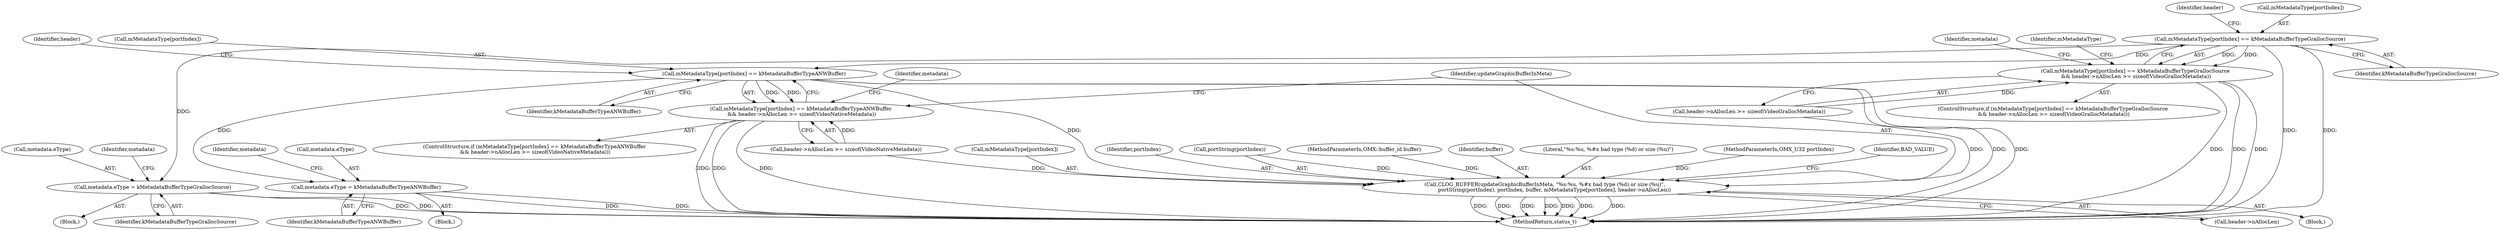 digraph "0_Android_b351eabb428c7ca85a34513c64601f437923d576_10@array" {
"1000136" [label="(Call,mMetadataType[portIndex] == kMetadataBufferTypeGrallocSource)"];
"1000135" [label="(Call,mMetadataType[portIndex] == kMetadataBufferTypeGrallocSource\n && header->nAllocLen >= sizeof(VideoGrallocMetadata))"];
"1000157" [label="(Call,metadata.eType = kMetadataBufferTypeGrallocSource)"];
"1000177" [label="(Call,mMetadataType[portIndex] == kMetadataBufferTypeANWBuffer)"];
"1000176" [label="(Call,mMetadataType[portIndex] == kMetadataBufferTypeANWBuffer\n && header->nAllocLen >= sizeof(VideoNativeMetadata))"];
"1000198" [label="(Call,metadata.eType = kMetadataBufferTypeANWBuffer)"];
"1000221" [label="(Call,CLOG_BUFFER(updateGraphicBufferInMeta, \"%s:%u, %#x bad type (%d) or size (%u)\",\n            portString(portIndex), portIndex, buffer, mMetadataType[portIndex], header->nAllocLen))"];
"1000135" [label="(Call,mMetadataType[portIndex] == kMetadataBufferTypeGrallocSource\n && header->nAllocLen >= sizeof(VideoGrallocMetadata))"];
"1000226" [label="(Identifier,portIndex)"];
"1000157" [label="(Call,metadata.eType = kMetadataBufferTypeGrallocSource)"];
"1000224" [label="(Call,portString(portIndex))"];
"1000198" [label="(Call,metadata.eType = kMetadataBufferTypeANWBuffer)"];
"1000150" [label="(Identifier,metadata)"];
"1000103" [label="(MethodParameterIn,OMX::buffer_id buffer)"];
"1000158" [label="(Call,metadata.eType)"];
"1000191" [label="(Identifier,metadata)"];
"1000161" [label="(Identifier,kMetadataBufferTypeGrallocSource)"];
"1000175" [label="(ControlStructure,if (mMetadataType[portIndex] == kMetadataBufferTypeANWBuffer\n && header->nAllocLen >= sizeof(VideoNativeMetadata)))"];
"1000177" [label="(Call,mMetadataType[portIndex] == kMetadataBufferTypeANWBuffer)"];
"1000176" [label="(Call,mMetadataType[portIndex] == kMetadataBufferTypeANWBuffer\n && header->nAllocLen >= sizeof(VideoNativeMetadata))"];
"1000199" [label="(Call,metadata.eType)"];
"1000179" [label="(Identifier,mMetadataType)"];
"1000136" [label="(Call,mMetadataType[portIndex] == kMetadataBufferTypeGrallocSource)"];
"1000143" [label="(Identifier,header)"];
"1000140" [label="(Identifier,kMetadataBufferTypeGrallocSource)"];
"1000188" [label="(Block,)"];
"1000181" [label="(Identifier,kMetadataBufferTypeANWBuffer)"];
"1000205" [label="(Identifier,metadata)"];
"1000134" [label="(ControlStructure,if (mMetadataType[portIndex] == kMetadataBufferTypeGrallocSource\n && header->nAllocLen >= sizeof(VideoGrallocMetadata)))"];
"1000164" [label="(Identifier,metadata)"];
"1000184" [label="(Identifier,header)"];
"1000178" [label="(Call,mMetadataType[portIndex])"];
"1000182" [label="(Call,header->nAllocLen >= sizeof(VideoNativeMetadata))"];
"1000222" [label="(Identifier,updateGraphicBufferInMeta)"];
"1000141" [label="(Call,header->nAllocLen >= sizeof(VideoGrallocMetadata))"];
"1000220" [label="(Block,)"];
"1000227" [label="(Identifier,buffer)"];
"1000147" [label="(Block,)"];
"1000223" [label="(Literal,\"%s:%u, %#x bad type (%d) or size (%u)\")"];
"1000101" [label="(MethodParameterIn,OMX_U32 portIndex)"];
"1000253" [label="(MethodReturn,status_t)"];
"1000221" [label="(Call,CLOG_BUFFER(updateGraphicBufferInMeta, \"%s:%u, %#x bad type (%d) or size (%u)\",\n            portString(portIndex), portIndex, buffer, mMetadataType[portIndex], header->nAllocLen))"];
"1000235" [label="(Identifier,BAD_VALUE)"];
"1000228" [label="(Call,mMetadataType[portIndex])"];
"1000137" [label="(Call,mMetadataType[portIndex])"];
"1000231" [label="(Call,header->nAllocLen)"];
"1000202" [label="(Identifier,kMetadataBufferTypeANWBuffer)"];
"1000136" -> "1000135"  [label="AST: "];
"1000136" -> "1000140"  [label="CFG: "];
"1000137" -> "1000136"  [label="AST: "];
"1000140" -> "1000136"  [label="AST: "];
"1000143" -> "1000136"  [label="CFG: "];
"1000135" -> "1000136"  [label="CFG: "];
"1000136" -> "1000253"  [label="DDG: "];
"1000136" -> "1000253"  [label="DDG: "];
"1000136" -> "1000135"  [label="DDG: "];
"1000136" -> "1000135"  [label="DDG: "];
"1000136" -> "1000157"  [label="DDG: "];
"1000136" -> "1000177"  [label="DDG: "];
"1000135" -> "1000134"  [label="AST: "];
"1000135" -> "1000141"  [label="CFG: "];
"1000141" -> "1000135"  [label="AST: "];
"1000150" -> "1000135"  [label="CFG: "];
"1000179" -> "1000135"  [label="CFG: "];
"1000135" -> "1000253"  [label="DDG: "];
"1000135" -> "1000253"  [label="DDG: "];
"1000135" -> "1000253"  [label="DDG: "];
"1000141" -> "1000135"  [label="DDG: "];
"1000157" -> "1000147"  [label="AST: "];
"1000157" -> "1000161"  [label="CFG: "];
"1000158" -> "1000157"  [label="AST: "];
"1000161" -> "1000157"  [label="AST: "];
"1000164" -> "1000157"  [label="CFG: "];
"1000157" -> "1000253"  [label="DDG: "];
"1000157" -> "1000253"  [label="DDG: "];
"1000177" -> "1000176"  [label="AST: "];
"1000177" -> "1000181"  [label="CFG: "];
"1000178" -> "1000177"  [label="AST: "];
"1000181" -> "1000177"  [label="AST: "];
"1000184" -> "1000177"  [label="CFG: "];
"1000176" -> "1000177"  [label="CFG: "];
"1000177" -> "1000253"  [label="DDG: "];
"1000177" -> "1000253"  [label="DDG: "];
"1000177" -> "1000176"  [label="DDG: "];
"1000177" -> "1000176"  [label="DDG: "];
"1000177" -> "1000198"  [label="DDG: "];
"1000177" -> "1000221"  [label="DDG: "];
"1000176" -> "1000175"  [label="AST: "];
"1000176" -> "1000182"  [label="CFG: "];
"1000182" -> "1000176"  [label="AST: "];
"1000191" -> "1000176"  [label="CFG: "];
"1000222" -> "1000176"  [label="CFG: "];
"1000176" -> "1000253"  [label="DDG: "];
"1000176" -> "1000253"  [label="DDG: "];
"1000176" -> "1000253"  [label="DDG: "];
"1000182" -> "1000176"  [label="DDG: "];
"1000198" -> "1000188"  [label="AST: "];
"1000198" -> "1000202"  [label="CFG: "];
"1000199" -> "1000198"  [label="AST: "];
"1000202" -> "1000198"  [label="AST: "];
"1000205" -> "1000198"  [label="CFG: "];
"1000198" -> "1000253"  [label="DDG: "];
"1000198" -> "1000253"  [label="DDG: "];
"1000221" -> "1000220"  [label="AST: "];
"1000221" -> "1000231"  [label="CFG: "];
"1000222" -> "1000221"  [label="AST: "];
"1000223" -> "1000221"  [label="AST: "];
"1000224" -> "1000221"  [label="AST: "];
"1000226" -> "1000221"  [label="AST: "];
"1000227" -> "1000221"  [label="AST: "];
"1000228" -> "1000221"  [label="AST: "];
"1000231" -> "1000221"  [label="AST: "];
"1000235" -> "1000221"  [label="CFG: "];
"1000221" -> "1000253"  [label="DDG: "];
"1000221" -> "1000253"  [label="DDG: "];
"1000221" -> "1000253"  [label="DDG: "];
"1000221" -> "1000253"  [label="DDG: "];
"1000221" -> "1000253"  [label="DDG: "];
"1000221" -> "1000253"  [label="DDG: "];
"1000221" -> "1000253"  [label="DDG: "];
"1000224" -> "1000221"  [label="DDG: "];
"1000101" -> "1000221"  [label="DDG: "];
"1000103" -> "1000221"  [label="DDG: "];
"1000141" -> "1000221"  [label="DDG: "];
"1000182" -> "1000221"  [label="DDG: "];
}

